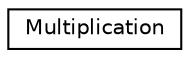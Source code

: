 digraph G
{
  edge [fontname="Helvetica",fontsize="10",labelfontname="Helvetica",labelfontsize="10"];
  node [fontname="Helvetica",fontsize="10",shape=record];
  rankdir="LR";
  Node1 [label="Multiplication",height=0.2,width=0.4,color="black", fillcolor="white", style="filled",URL="$classMultiplication.html"];
}

